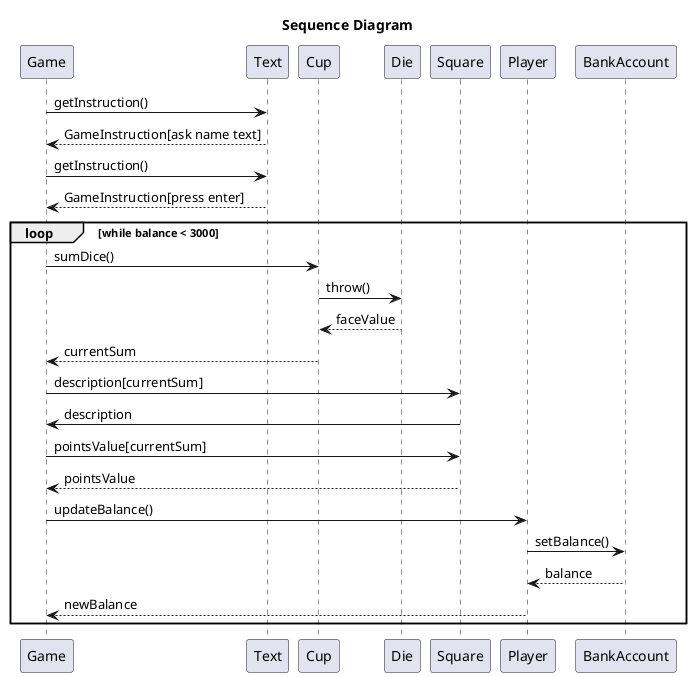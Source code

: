 @startuml
title Sequence Diagram
Game -> Text : getInstruction()
Text --> Game : GameInstruction[ask name text]
Game -> Text : getInstruction()
Text --> Game : GameInstruction[press enter]
loop while balance < 3000

Game -> Cup : sumDice()
Cup -> Die : throw()
Die --> Cup : faceValue
Cup --> Game : currentSum
Game -> Square : description[currentSum]
Square -> Game : description
Game -> Square : pointsValue[currentSum]
Square --> Game : pointsValue
Game -> Player : updateBalance()
Player -> BankAccount : setBalance()
BankAccount --> Player : balance
Player --> Game : newBalance


end

@enduml